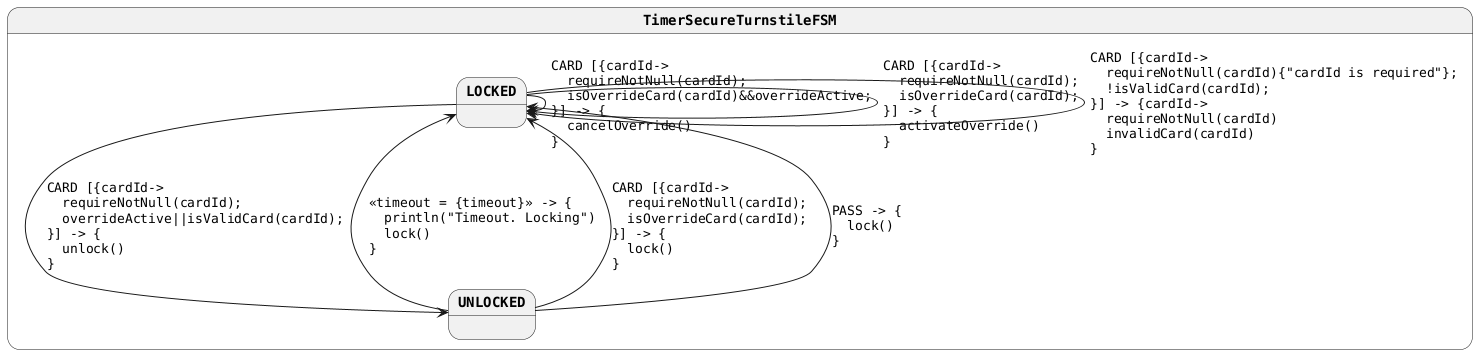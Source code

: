 @startuml
skinparam monochrome true
skinparam StateFontName Helvetica
skinparam defaultFontName Monospaced
skinparam defaultFontStyle Bold
skinparam state {
    FontColor Black
    FontStyle Bold
}
state TimerSecureTurnstileFSM {
LOCKED --> LOCKED : CARD [{cardId->\l  requireNotNull(cardId);\l  isOverrideCard(cardId)&&overrideActive;\l}] -> {\l  cancelOverride()\l}
LOCKED --> LOCKED : CARD [{cardId->\l  requireNotNull(cardId);\l  isOverrideCard(cardId);\l}] -> {\l  activateOverride()\l}
LOCKED --> UNLOCKED : CARD [{cardId->\l  requireNotNull(cardId);\l  overrideActive||isValidCard(cardId);\l}] -> {\l  unlock()\l}
LOCKED --> LOCKED : CARD [{cardId->\l  requireNotNull(cardId){"cardId is required"};\l  !isValidCard(cardId);\l}] -> {cardId->\l  requireNotNull(cardId)\l  invalidCard(cardId)\l}
UNLOCKED --> LOCKED : <<timeout = {timeout}>> -> {\l  println("Timeout. Locking")\l  lock()\l}
UNLOCKED --> LOCKED : CARD [{cardId->\l  requireNotNull(cardId);\l  isOverrideCard(cardId);\l}] -> {\l  lock()\l}
UNLOCKED --> LOCKED : PASS -> {\l  lock()\l}
}
@enduml
